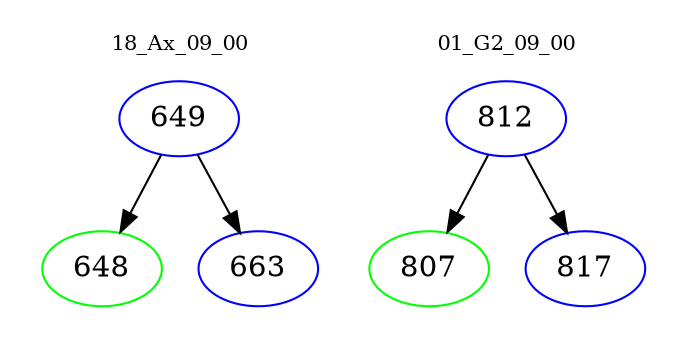 digraph{
subgraph cluster_0 {
color = white
label = "18_Ax_09_00";
fontsize=10;
T0_649 [label="649", color="blue"]
T0_649 -> T0_648 [color="black"]
T0_648 [label="648", color="green"]
T0_649 -> T0_663 [color="black"]
T0_663 [label="663", color="blue"]
}
subgraph cluster_1 {
color = white
label = "01_G2_09_00";
fontsize=10;
T1_812 [label="812", color="blue"]
T1_812 -> T1_807 [color="black"]
T1_807 [label="807", color="green"]
T1_812 -> T1_817 [color="black"]
T1_817 [label="817", color="blue"]
}
}
